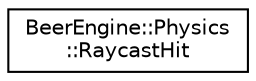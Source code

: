 digraph "Graphical Class Hierarchy"
{
  edge [fontname="Helvetica",fontsize="10",labelfontname="Helvetica",labelfontsize="10"];
  node [fontname="Helvetica",fontsize="10",shape=record];
  rankdir="LR";
  Node0 [label="BeerEngine::Physics\l::RaycastHit",height=0.2,width=0.4,color="black", fillcolor="white", style="filled",URL="$struct_beer_engine_1_1_physics_1_1_raycast_hit.html"];
}
